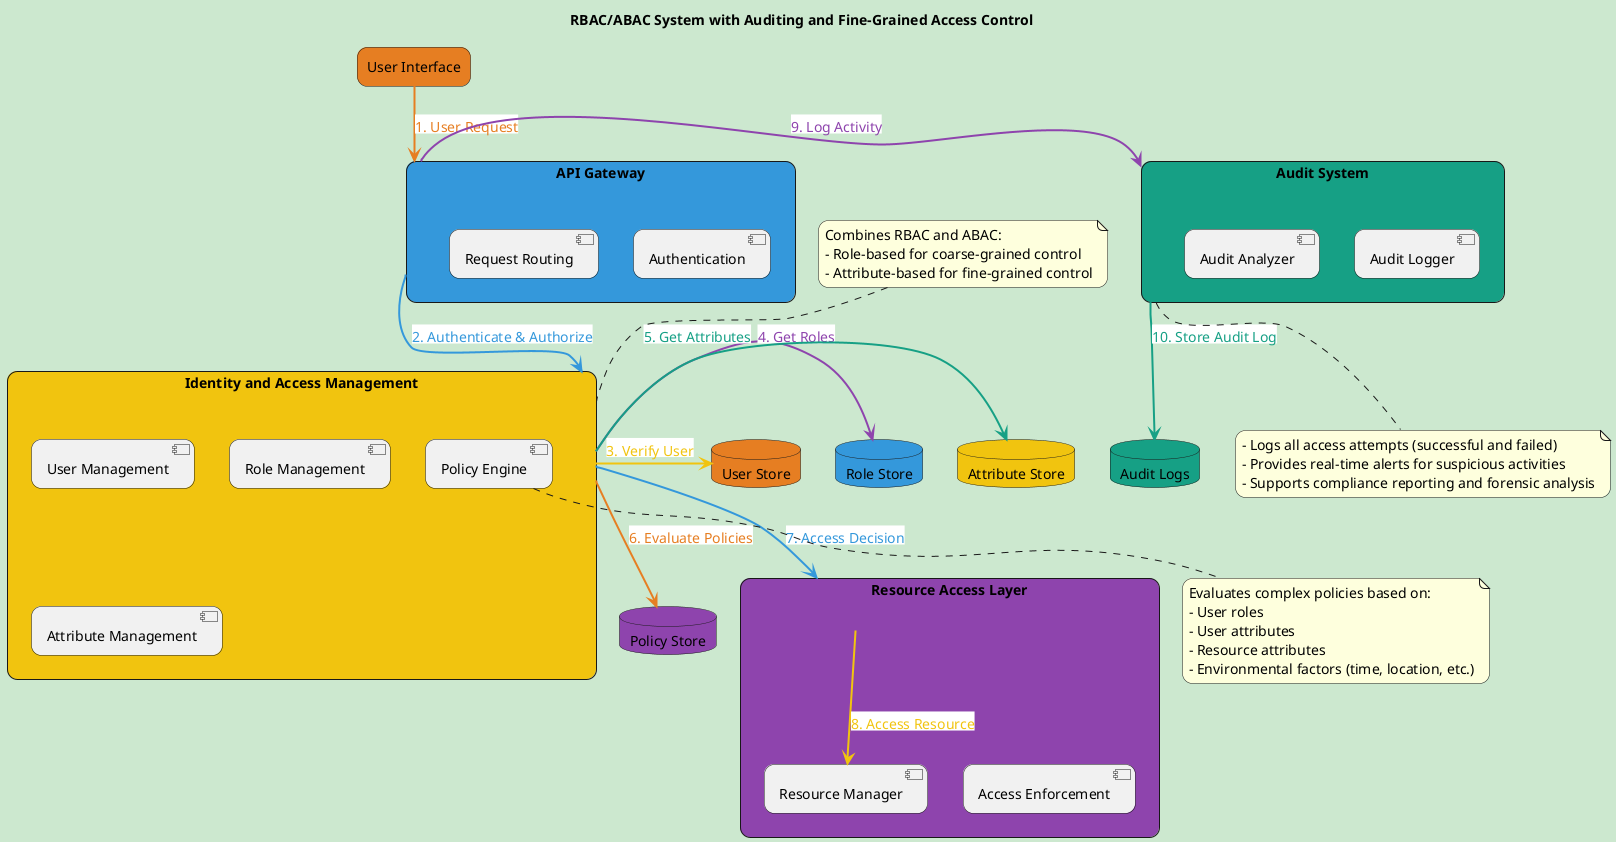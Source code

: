 @startuml RBAC ABAC System with Auditing and Fine-Grained Access Control

!define PRIMARY_COLOR #E67E22
!define SECONDARY_COLOR #3498DB
!define TERTIARY_COLOR #F1C40F
!define QUATERNARY_COLOR #8E44AD
!define QUINARY_COLOR #16A085

skinparam backgroundColor #CCE8CF
skinparam handwritten false
skinparam defaultFontName Arial
skinparam defaultFontSize 14
skinparam roundcorner 20
skinparam shadowing false

title RBAC/ABAC System with Auditing and Fine-Grained Access Control

rectangle "User Interface" as UI PRIMARY_COLOR

rectangle "API Gateway" as APIGateway SECONDARY_COLOR {
    component "Authentication" as Auth
    component "Request Routing" as Routing
}

rectangle "Identity and Access Management" as IAM TERTIARY_COLOR {
    component "User Management" as UserMgmt
    component "Role Management" as RoleMgmt
    component "Attribute Management" as AttrMgmt
    component "Policy Engine" as PolicyEngine
}

rectangle "Resource Access Layer" as RAL QUATERNARY_COLOR {
    component "Access Enforcement" as AccessEnforce
    component "Resource Manager" as ResMgr
}

database "User Store" as UserDB PRIMARY_COLOR
database "Role Store" as RoleDB SECONDARY_COLOR
database "Attribute Store" as AttrDB TERTIARY_COLOR
database "Policy Store" as PolicyDB QUATERNARY_COLOR

rectangle "Audit System" as AuditSystem QUINARY_COLOR {
    component "Audit Logger" as AuditLogger
    component "Audit Analyzer" as AuditAnalyzer
}

database "Audit Logs" as AuditDB QUINARY_COLOR

UI -[PRIMARY_COLOR,thickness=2]down-> APIGateway : <back:#FFFFFF><color:PRIMARY_COLOR>1. User Request</color></back>
APIGateway -[SECONDARY_COLOR,thickness=2]down-> IAM : <back:#FFFFFF><color:SECONDARY_COLOR>2. Authenticate & Authorize</color></back>
IAM -[TERTIARY_COLOR,thickness=2]right-> UserDB : <back:#FFFFFF><color:TERTIARY_COLOR>3. Verify User</color></back>
IAM -[QUATERNARY_COLOR,thickness=2]right-> RoleDB : <back:#FFFFFF><color:QUATERNARY_COLOR>4. Get Roles</color></back>
IAM -[QUINARY_COLOR,thickness=2]right-> AttrDB : <back:#FFFFFF><color:QUINARY_COLOR>5. Get Attributes</color></back>
IAM -[PRIMARY_COLOR,thickness=2]down-> PolicyDB : <back:#FFFFFF><color:PRIMARY_COLOR>6. Evaluate Policies</color></back>
IAM -[SECONDARY_COLOR,thickness=2]down-> RAL : <back:#FFFFFF><color:SECONDARY_COLOR>7. Access Decision</color></back>
RAL -[TERTIARY_COLOR,thickness=2]down-> ResMgr : <back:#FFFFFF><color:TERTIARY_COLOR>8. Access Resource</color></back>
APIGateway -[QUATERNARY_COLOR,thickness=2]left-> AuditSystem : <back:#FFFFFF><color:QUATERNARY_COLOR>9. Log Activity</color></back>
AuditSystem -[QUINARY_COLOR,thickness=2]down-> AuditDB : <back:#FFFFFF><color:QUINARY_COLOR>10. Store Audit Log</color></back>

note top of IAM
  Combines RBAC and ABAC:
  - Role-based for coarse-grained control
  - Attribute-based for fine-grained control
end note

note bottom of PolicyEngine
  Evaluates complex policies based on:
  - User roles
  - User attributes
  - Resource attributes
  - Environmental factors (time, location, etc.)
end note

note bottom of AuditSystem
  - Logs all access attempts (successful and failed)
  - Provides real-time alerts for suspicious activities
  - Supports compliance reporting and forensic analysis
end note

@enduml
